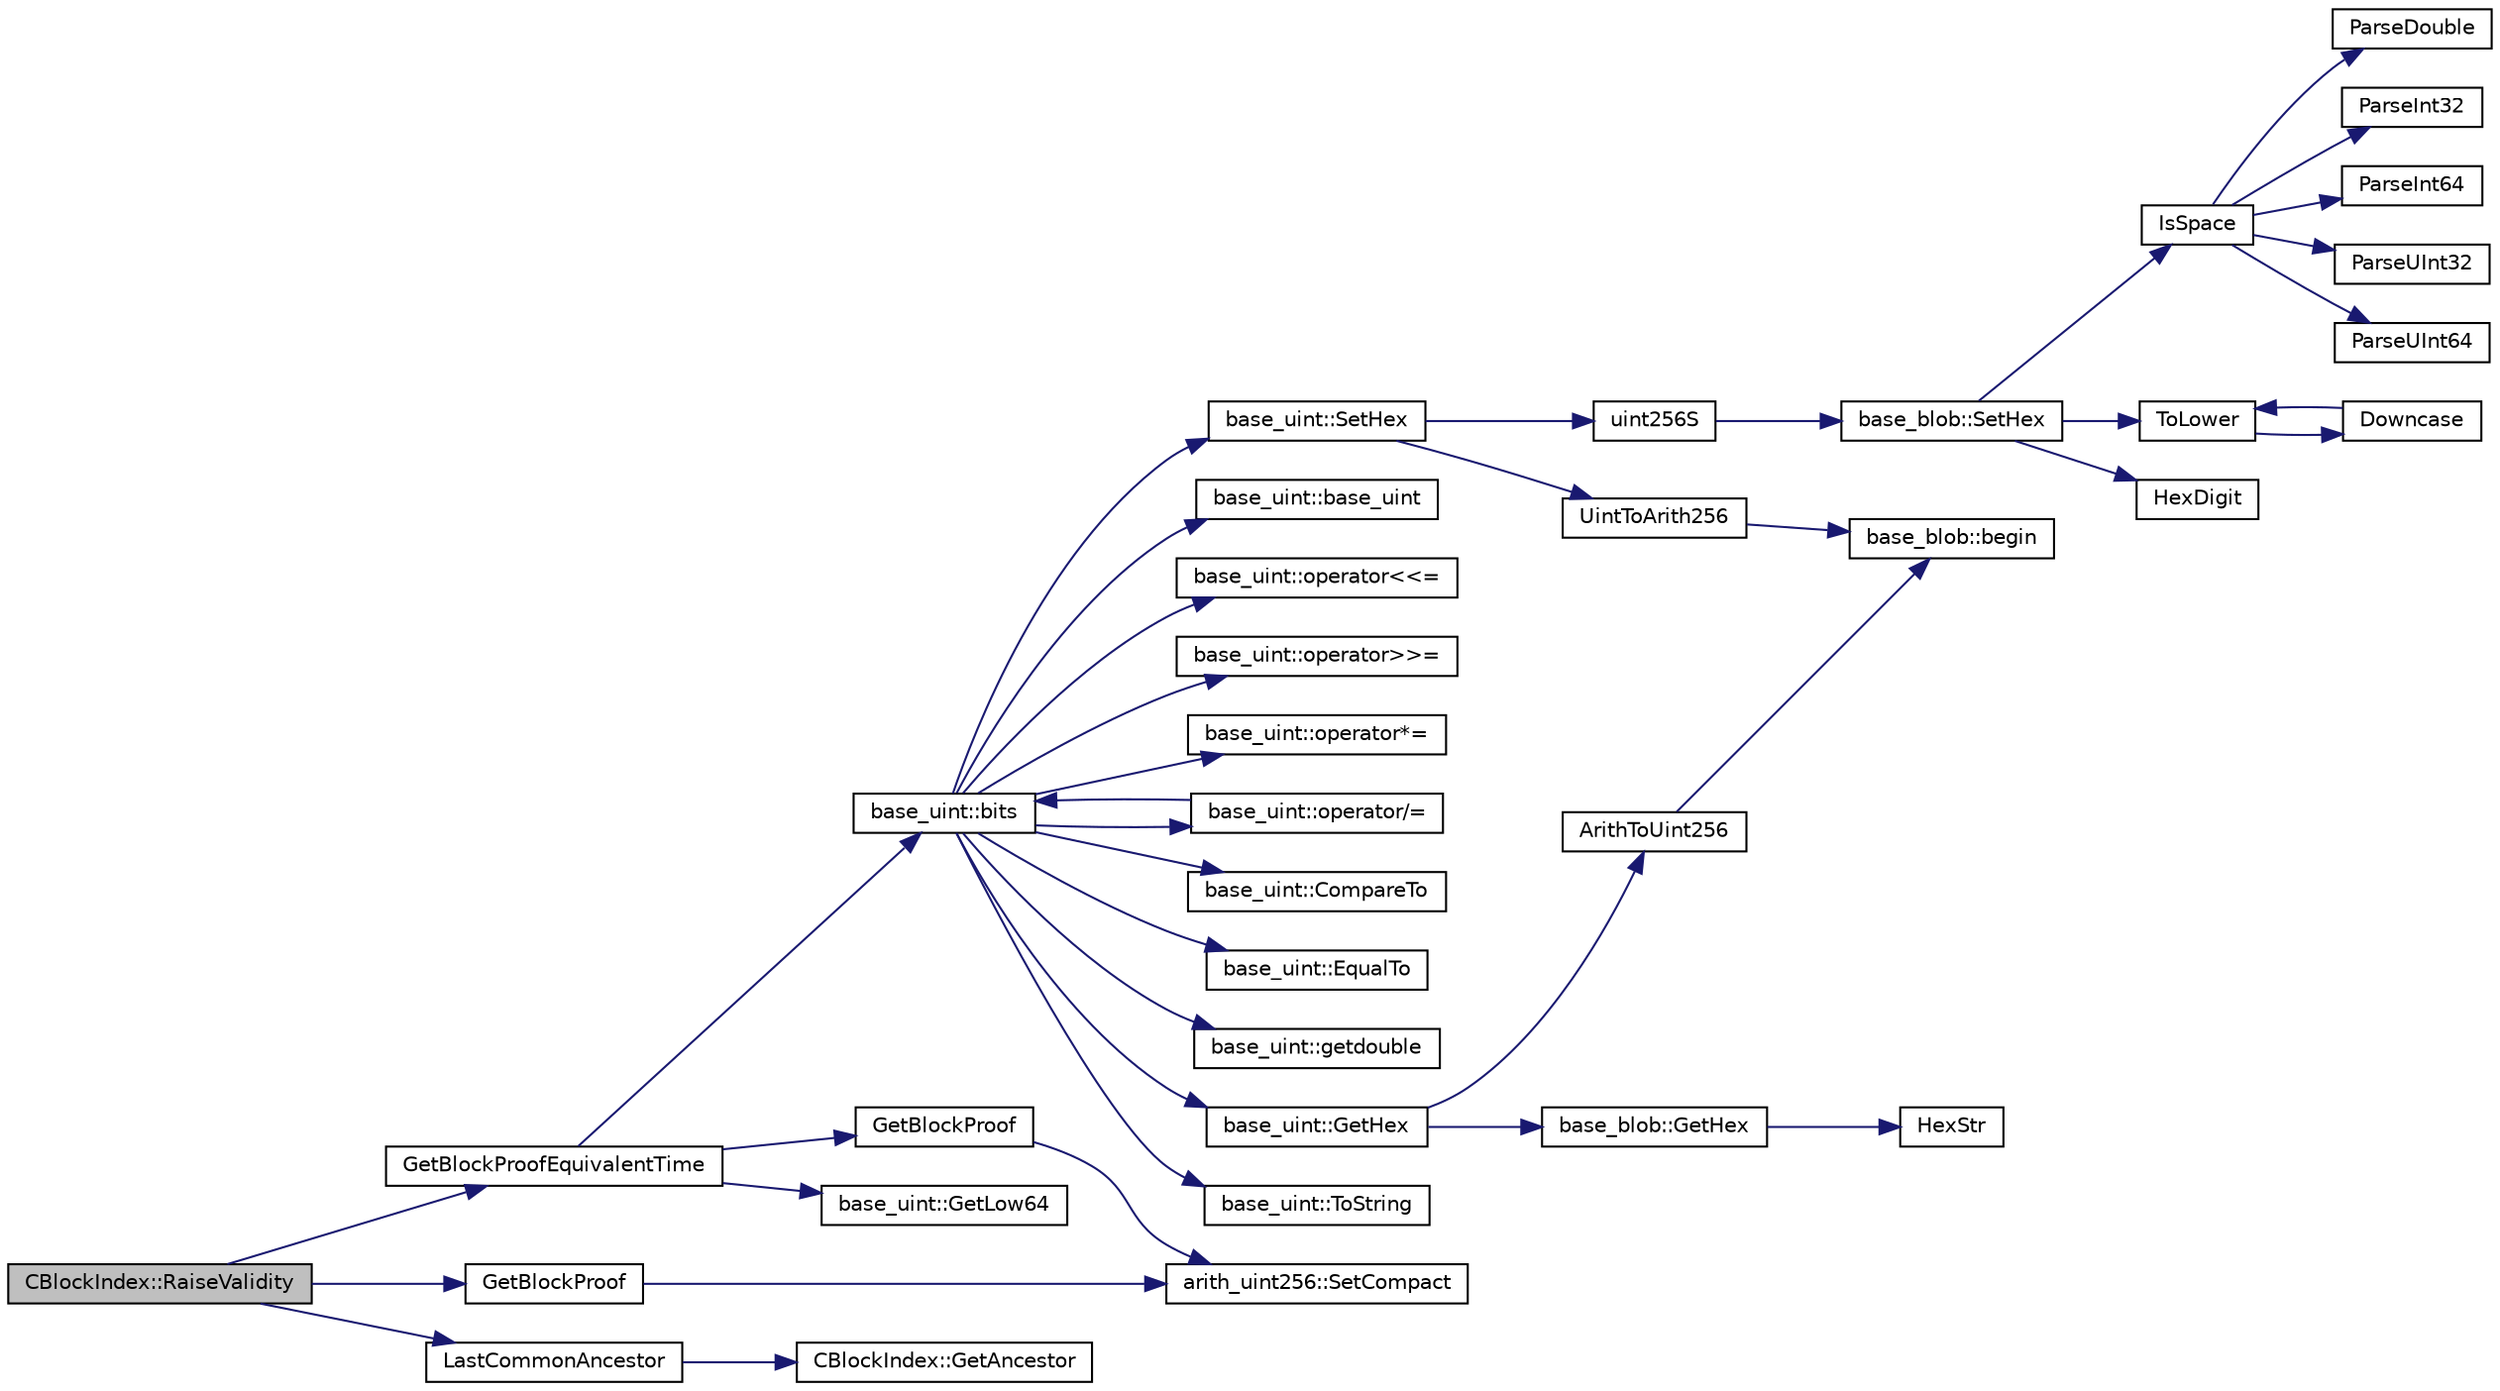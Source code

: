 digraph "CBlockIndex::RaiseValidity"
{
  edge [fontname="Helvetica",fontsize="10",labelfontname="Helvetica",labelfontsize="10"];
  node [fontname="Helvetica",fontsize="10",shape=record];
  rankdir="LR";
  Node1 [label="CBlockIndex::RaiseValidity",height=0.2,width=0.4,color="black", fillcolor="grey75", style="filled", fontcolor="black"];
  Node1 -> Node2 [color="midnightblue",fontsize="10",style="solid",fontname="Helvetica"];
  Node2 [label="GetBlockProof",height=0.2,width=0.4,color="black", fillcolor="white", style="filled",URL="$chain_8h.html#a334aa8015cc7185f7fdf484783e40f38"];
  Node2 -> Node3 [color="midnightblue",fontsize="10",style="solid",fontname="Helvetica"];
  Node3 [label="arith_uint256::SetCompact",height=0.2,width=0.4,color="black", fillcolor="white", style="filled",URL="$classarith__uint256.html#a06c0f1937edece69b8d33f88e8d35bc8",tooltip="The \"compact\" format is a representation of a whole number N using an unsigned 32bit number similar t..."];
  Node1 -> Node4 [color="midnightblue",fontsize="10",style="solid",fontname="Helvetica"];
  Node4 [label="GetBlockProofEquivalentTime",height=0.2,width=0.4,color="black", fillcolor="white", style="filled",URL="$chain_8h.html#a6f922f61b23b0fc46182f8ab457af736",tooltip="Return the time it would take to redo the work difference between from and to, assuming the current h..."];
  Node4 -> Node5 [color="midnightblue",fontsize="10",style="solid",fontname="Helvetica"];
  Node5 [label="GetBlockProof",height=0.2,width=0.4,color="black", fillcolor="white", style="filled",URL="$chain_8cpp.html#a334aa8015cc7185f7fdf484783e40f38"];
  Node5 -> Node3 [color="midnightblue",fontsize="10",style="solid",fontname="Helvetica"];
  Node4 -> Node6 [color="midnightblue",fontsize="10",style="solid",fontname="Helvetica"];
  Node6 [label="base_uint::bits",height=0.2,width=0.4,color="black", fillcolor="white", style="filled",URL="$classbase__uint.html#a4867652ab4163a10ac4e3d04f0352423",tooltip="Returns the position of the highest bit set plus one, or zero if the value is zero. "];
  Node6 -> Node7 [color="midnightblue",fontsize="10",style="solid",fontname="Helvetica"];
  Node7 [label="base_uint::base_uint",height=0.2,width=0.4,color="black", fillcolor="white", style="filled",URL="$classbase__uint.html#aafd4418923a92b58a1c360e657fa7d83"];
  Node6 -> Node8 [color="midnightblue",fontsize="10",style="solid",fontname="Helvetica"];
  Node8 [label="base_uint::operator\<\<=",height=0.2,width=0.4,color="black", fillcolor="white", style="filled",URL="$classbase__uint.html#acb449d2fcb5af767fa6b01890e836a4e"];
  Node6 -> Node9 [color="midnightblue",fontsize="10",style="solid",fontname="Helvetica"];
  Node9 [label="base_uint::operator\>\>=",height=0.2,width=0.4,color="black", fillcolor="white", style="filled",URL="$classbase__uint.html#a4e0344432bbcce79525fd2c182173b3b"];
  Node6 -> Node10 [color="midnightblue",fontsize="10",style="solid",fontname="Helvetica"];
  Node10 [label="base_uint::operator*=",height=0.2,width=0.4,color="black", fillcolor="white", style="filled",URL="$classbase__uint.html#aa70b7d954258d2cd4bb77721e357fd40"];
  Node6 -> Node11 [color="midnightblue",fontsize="10",style="solid",fontname="Helvetica"];
  Node11 [label="base_uint::operator/=",height=0.2,width=0.4,color="black", fillcolor="white", style="filled",URL="$classbase__uint.html#ad6fa7e22ab995247c0bf298069732e1d"];
  Node11 -> Node6 [color="midnightblue",fontsize="10",style="solid",fontname="Helvetica"];
  Node6 -> Node12 [color="midnightblue",fontsize="10",style="solid",fontname="Helvetica"];
  Node12 [label="base_uint::CompareTo",height=0.2,width=0.4,color="black", fillcolor="white", style="filled",URL="$classbase__uint.html#ac9777c80cfcf1355cf17258027ca35bb"];
  Node6 -> Node13 [color="midnightblue",fontsize="10",style="solid",fontname="Helvetica"];
  Node13 [label="base_uint::EqualTo",height=0.2,width=0.4,color="black", fillcolor="white", style="filled",URL="$classbase__uint.html#a39817436d7ba143e8d52abc475097384"];
  Node6 -> Node14 [color="midnightblue",fontsize="10",style="solid",fontname="Helvetica"];
  Node14 [label="base_uint::getdouble",height=0.2,width=0.4,color="black", fillcolor="white", style="filled",URL="$classbase__uint.html#aa701be5115bacf02c299b05598cf616d"];
  Node6 -> Node15 [color="midnightblue",fontsize="10",style="solid",fontname="Helvetica"];
  Node15 [label="base_uint::GetHex",height=0.2,width=0.4,color="black", fillcolor="white", style="filled",URL="$classbase__uint.html#ac9929c28600796a9acf75881bb750576"];
  Node15 -> Node16 [color="midnightblue",fontsize="10",style="solid",fontname="Helvetica"];
  Node16 [label="ArithToUint256",height=0.2,width=0.4,color="black", fillcolor="white", style="filled",URL="$arith__uint256_8cpp.html#af4848fa3f8b64d222b5d8a370bc72458"];
  Node16 -> Node17 [color="midnightblue",fontsize="10",style="solid",fontname="Helvetica"];
  Node17 [label="base_blob::begin",height=0.2,width=0.4,color="black", fillcolor="white", style="filled",URL="$classbase__blob.html#aeee68e00ceeacf49086e98b661e017ff"];
  Node15 -> Node18 [color="midnightblue",fontsize="10",style="solid",fontname="Helvetica"];
  Node18 [label="base_blob::GetHex",height=0.2,width=0.4,color="black", fillcolor="white", style="filled",URL="$classbase__blob.html#a9541747b1f91f9469ac0aff90665bd32"];
  Node18 -> Node19 [color="midnightblue",fontsize="10",style="solid",fontname="Helvetica"];
  Node19 [label="HexStr",height=0.2,width=0.4,color="black", fillcolor="white", style="filled",URL="$strencodings_8h.html#af003e10d5d34c3271ca57ec79059a5ae"];
  Node6 -> Node20 [color="midnightblue",fontsize="10",style="solid",fontname="Helvetica"];
  Node20 [label="base_uint::ToString",height=0.2,width=0.4,color="black", fillcolor="white", style="filled",URL="$classbase__uint.html#ac3080a72402cadf28dbc9f9b69cc60be"];
  Node6 -> Node21 [color="midnightblue",fontsize="10",style="solid",fontname="Helvetica"];
  Node21 [label="base_uint::SetHex",height=0.2,width=0.4,color="black", fillcolor="white", style="filled",URL="$classbase__uint.html#ade1a897fac931f28f54998c92c797228"];
  Node21 -> Node22 [color="midnightblue",fontsize="10",style="solid",fontname="Helvetica"];
  Node22 [label="UintToArith256",height=0.2,width=0.4,color="black", fillcolor="white", style="filled",URL="$arith__uint256_8cpp.html#a6a6e0e2e41ba7e31c4a741eb2426a516"];
  Node22 -> Node17 [color="midnightblue",fontsize="10",style="solid",fontname="Helvetica"];
  Node21 -> Node23 [color="midnightblue",fontsize="10",style="solid",fontname="Helvetica"];
  Node23 [label="uint256S",height=0.2,width=0.4,color="black", fillcolor="white", style="filled",URL="$uint256_8h.html#a52e679560cc1ebf68f878ed69e38f259"];
  Node23 -> Node24 [color="midnightblue",fontsize="10",style="solid",fontname="Helvetica"];
  Node24 [label="base_blob::SetHex",height=0.2,width=0.4,color="black", fillcolor="white", style="filled",URL="$classbase__blob.html#a5ec1f681a2830f4e180fe664c0eb4dd0"];
  Node24 -> Node25 [color="midnightblue",fontsize="10",style="solid",fontname="Helvetica"];
  Node25 [label="IsSpace",height=0.2,width=0.4,color="black", fillcolor="white", style="filled",URL="$strencodings_8h.html#aa30de1eac29287732050df7168cde03a",tooltip="Tests if the given character is a whitespace character. "];
  Node25 -> Node26 [color="midnightblue",fontsize="10",style="solid",fontname="Helvetica"];
  Node26 [label="ParseInt32",height=0.2,width=0.4,color="black", fillcolor="white", style="filled",URL="$strencodings_8h.html#a28581aab6ddb04da2c69bd0f0ffee6ae",tooltip="Convert string to signed 32-bit integer with strict parse error feedback. "];
  Node25 -> Node27 [color="midnightblue",fontsize="10",style="solid",fontname="Helvetica"];
  Node27 [label="ParseInt64",height=0.2,width=0.4,color="black", fillcolor="white", style="filled",URL="$strencodings_8h.html#a7598ac1ae52f69abe5f103fc6e4c9bd9",tooltip="Convert string to signed 64-bit integer with strict parse error feedback. "];
  Node25 -> Node28 [color="midnightblue",fontsize="10",style="solid",fontname="Helvetica"];
  Node28 [label="ParseUInt32",height=0.2,width=0.4,color="black", fillcolor="white", style="filled",URL="$strencodings_8h.html#ad4cd67d1bc9cc91801e9c22a0bd94ca7",tooltip="Convert decimal string to unsigned 32-bit integer with strict parse error feedback. "];
  Node25 -> Node29 [color="midnightblue",fontsize="10",style="solid",fontname="Helvetica"];
  Node29 [label="ParseUInt64",height=0.2,width=0.4,color="black", fillcolor="white", style="filled",URL="$strencodings_8h.html#ab721ae646504bb11a2ac467cc9013659",tooltip="Convert decimal string to unsigned 64-bit integer with strict parse error feedback. "];
  Node25 -> Node30 [color="midnightblue",fontsize="10",style="solid",fontname="Helvetica"];
  Node30 [label="ParseDouble",height=0.2,width=0.4,color="black", fillcolor="white", style="filled",URL="$strencodings_8h.html#ab126210409626dcb61aeb0e4300a8a46",tooltip="Convert string to double with strict parse error feedback. "];
  Node24 -> Node31 [color="midnightblue",fontsize="10",style="solid",fontname="Helvetica"];
  Node31 [label="ToLower",height=0.2,width=0.4,color="black", fillcolor="white", style="filled",URL="$strencodings_8h.html#a3556fcd948bc859caaa04f7355a71b16",tooltip="Converts the given character to its lowercase equivalent. "];
  Node31 -> Node32 [color="midnightblue",fontsize="10",style="solid",fontname="Helvetica"];
  Node32 [label="Downcase",height=0.2,width=0.4,color="black", fillcolor="white", style="filled",URL="$strencodings_8h.html#a0112c4a0e8c623b7fc4a52730c57e2d0",tooltip="Converts the given string to its lowercase equivalent. "];
  Node32 -> Node31 [color="midnightblue",fontsize="10",style="solid",fontname="Helvetica"];
  Node24 -> Node33 [color="midnightblue",fontsize="10",style="solid",fontname="Helvetica"];
  Node33 [label="HexDigit",height=0.2,width=0.4,color="black", fillcolor="white", style="filled",URL="$strencodings_8cpp.html#aa59e8a8c5a39cb5041f93bb95dd02119"];
  Node4 -> Node34 [color="midnightblue",fontsize="10",style="solid",fontname="Helvetica"];
  Node34 [label="base_uint::GetLow64",height=0.2,width=0.4,color="black", fillcolor="white", style="filled",URL="$classbase__uint.html#abf39b71afc016b333b8996def4c6bc40"];
  Node1 -> Node35 [color="midnightblue",fontsize="10",style="solid",fontname="Helvetica"];
  Node35 [label="LastCommonAncestor",height=0.2,width=0.4,color="black", fillcolor="white", style="filled",URL="$chain_8h.html#a821669bb03bef97dac98734b839c3006",tooltip="Find the forking point between two chain tips. "];
  Node35 -> Node36 [color="midnightblue",fontsize="10",style="solid",fontname="Helvetica"];
  Node36 [label="CBlockIndex::GetAncestor",height=0.2,width=0.4,color="black", fillcolor="white", style="filled",URL="$class_c_block_index.html#ae1f702384690c6b8302e026a84172ef3",tooltip="Efficiently find an ancestor of this block. "];
}
